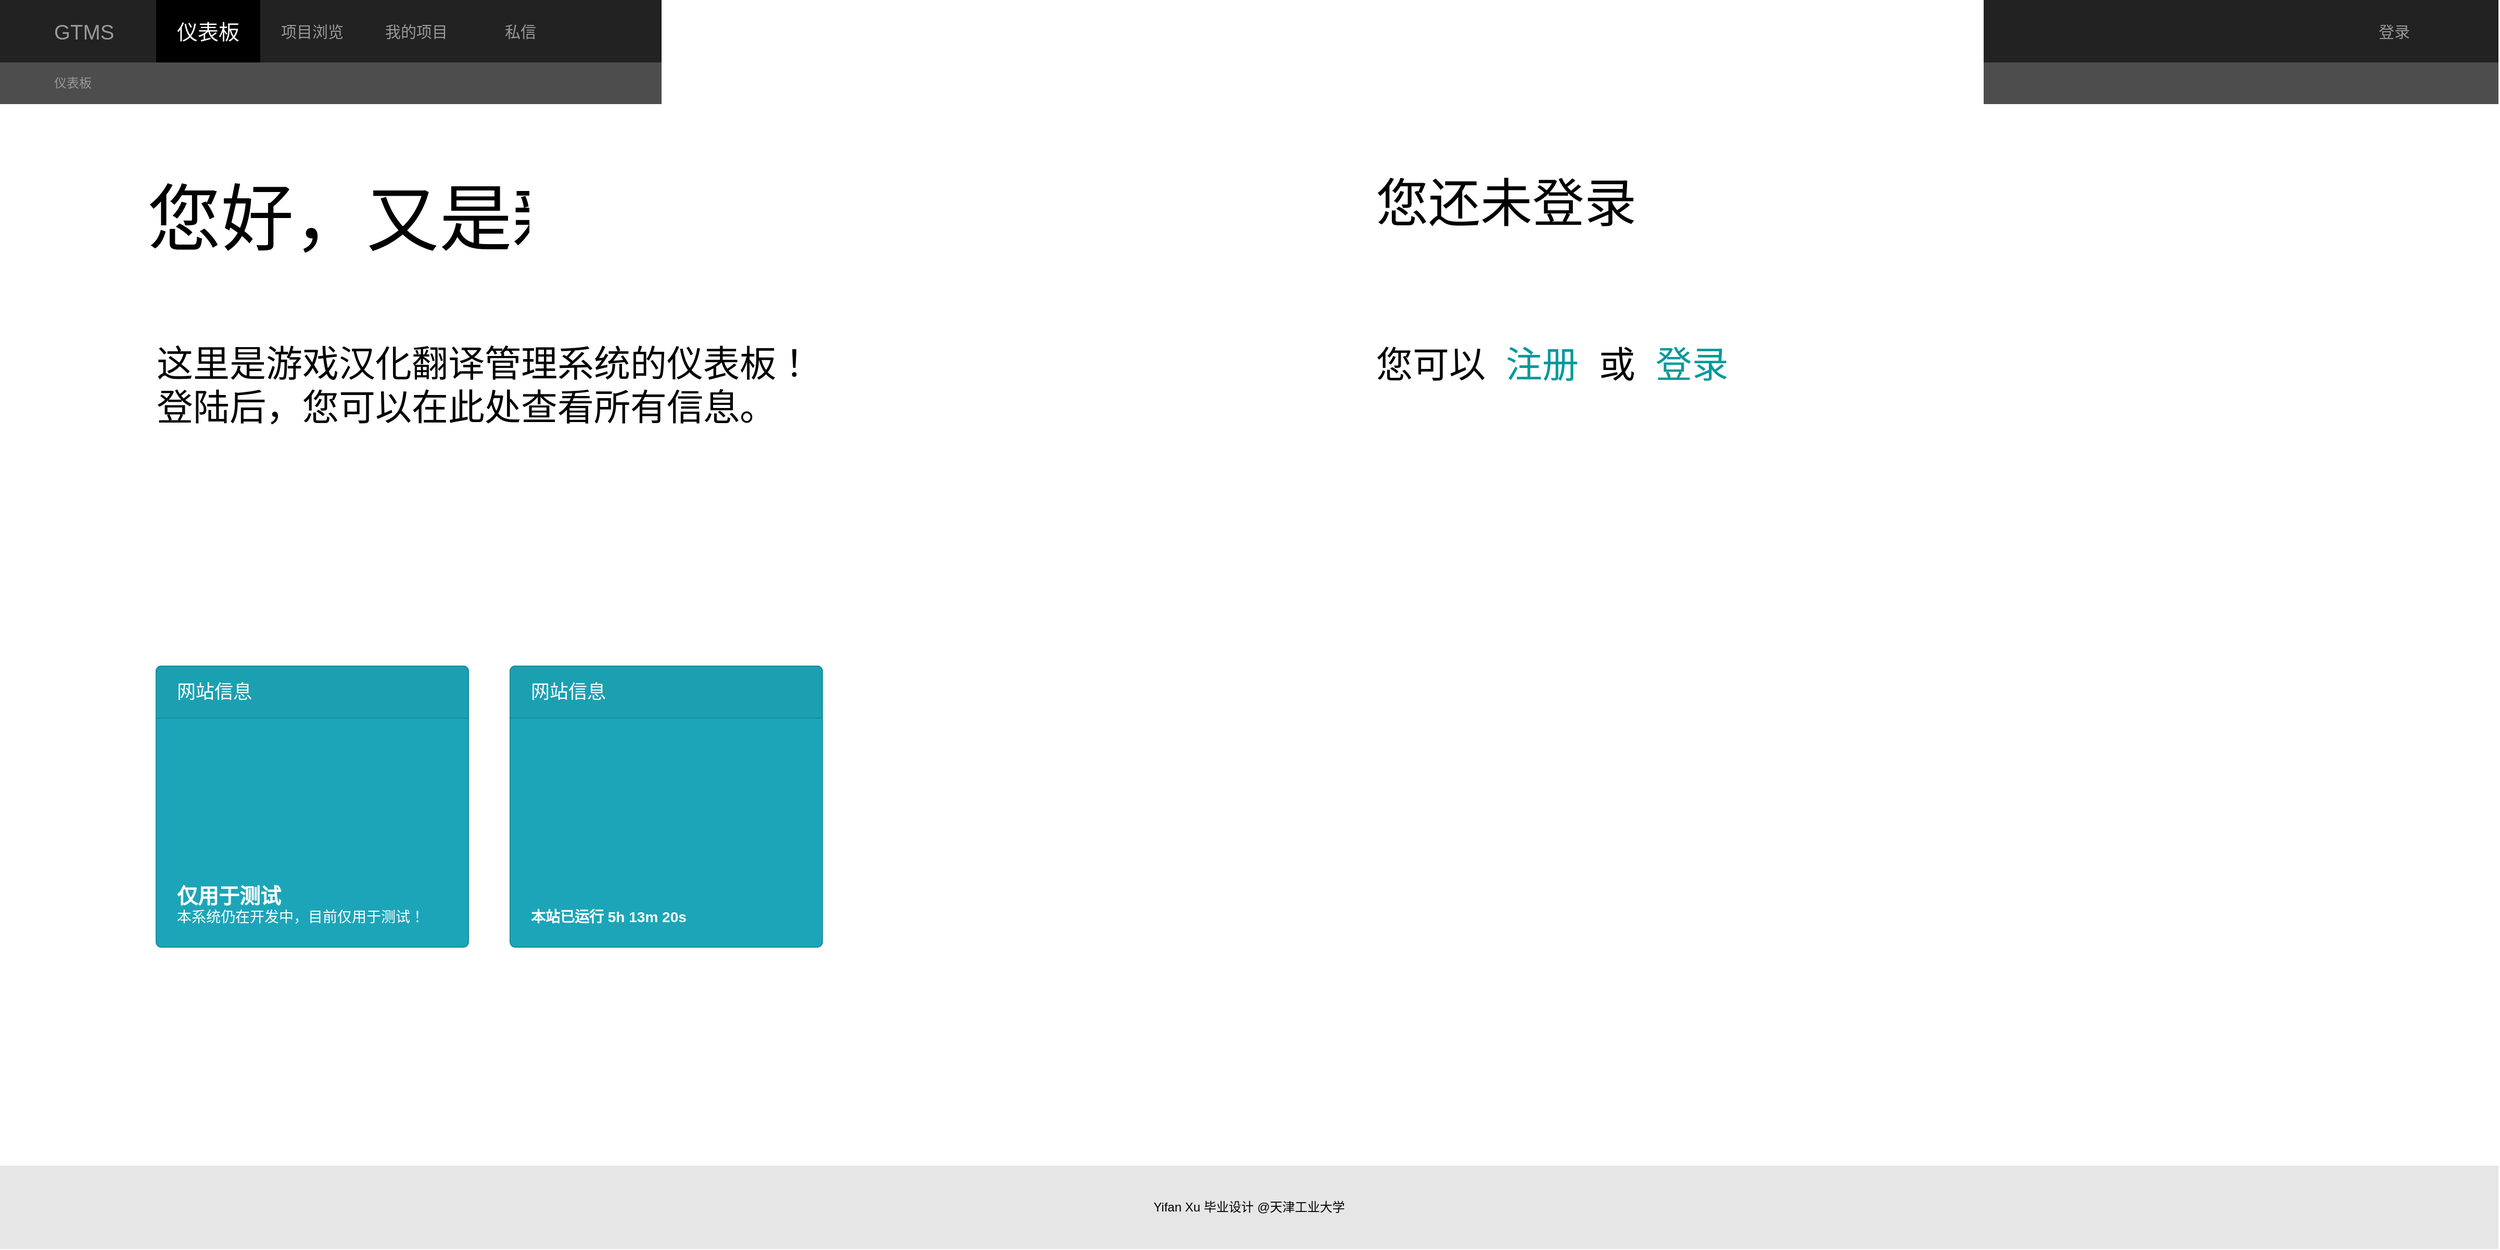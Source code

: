 <mxfile version="24.3.1" type="device">
  <diagram name="Page-1" id="c9db0220-8083-56f3-ca83-edcdcd058819">
    <mxGraphModel dx="2551" dy="1356" grid="1" gridSize="10" guides="1" tooltips="1" connect="1" arrows="1" fold="1" page="1" pageScale="1.5" pageWidth="1600" pageHeight="900" background="none" math="0" shadow="0">
      <root>
        <mxCell id="0" style=";html=1;" />
        <mxCell id="1" style=";html=1;" parent="0" />
        <mxCell id="3d76a8aef4d5c911-1" value="" style="html=1;shadow=0;dashed=0;shape=mxgraph.bootstrap.rect;fillColor=#222222;strokeColor=none;whiteSpace=wrap;rounded=0;fontSize=12;fontColor=#222222;align=center;" parent="1" vertex="1">
          <mxGeometry width="2400.01" height="60" as="geometry" />
        </mxCell>
        <mxCell id="IO1QdCN4fKJddP44S_Fw-7" value="" style="html=1;shadow=0;dashed=0;shape=mxgraph.bootstrap.rect;fillColor=#4D4D4D;strokeColor=none;whiteSpace=wrap;rounded=0;fontSize=12;fontColor=#000000;align=center;" vertex="1" parent="1">
          <mxGeometry y="60" width="2400.01" height="40" as="geometry" />
        </mxCell>
        <mxCell id="IO1QdCN4fKJddP44S_Fw-14" value="仪表板" style="html=1;shadow=0;dashed=0;fillColor=none;strokeColor=none;shape=mxgraph.bootstrap.rect;fontColor=#999999;whiteSpace=wrap;align=left;" vertex="1" parent="1">
          <mxGeometry x="50" y="60" width="100" height="40" as="geometry" />
        </mxCell>
        <mxCell id="IO1QdCN4fKJddP44S_Fw-16" value="Yifan Xu 毕业设计 @天津工业大学 " style="html=1;shadow=0;dashed=0;shape=mxgraph.bootstrap.rect;fillColor=#E6E6E6;strokeColor=none;whiteSpace=wrap;rounded=0;fontSize=12;fontColor=#000000;align=center;" vertex="1" parent="1">
          <mxGeometry y="1120" width="2400.01" height="80" as="geometry" />
        </mxCell>
        <mxCell id="IO1QdCN4fKJddP44S_Fw-34" value="您好，又是新的一天！" style="text;html=1;align=left;verticalAlign=middle;resizable=0;points=[];autosize=1;strokeColor=none;fillColor=none;fontSize=70;" vertex="1" parent="1">
          <mxGeometry x="140" y="160" width="720" height="100" as="geometry" />
        </mxCell>
        <mxCell id="IO1QdCN4fKJddP44S_Fw-43" value="&lt;b&gt;&lt;font style=&quot;font-size: 20px&quot;&gt;仅用于测试&lt;/font&gt;&lt;/b&gt;&lt;br style=&quot;font-size: 14px&quot;&gt;本系统仍在开发中，目前仅用于测试！" style="html=1;shadow=0;dashed=0;shape=mxgraph.bootstrap.rrect;rSize=5;strokeColor=#188C9C;html=1;whiteSpace=wrap;fillColor=#1CA5B8;fontColor=#ffffff;verticalAlign=bottom;align=left;spacing=20;spacingBottom=0;fontSize=14;" vertex="1" parent="1">
          <mxGeometry x="150" y="640" width="300" height="270" as="geometry" />
        </mxCell>
        <mxCell id="IO1QdCN4fKJddP44S_Fw-44" value="网站信息" style="html=1;shadow=0;dashed=0;shape=mxgraph.bootstrap.topButton;rSize=5;perimeter=none;whiteSpace=wrap;fillColor=#1BA0B2;strokeColor=#188C9C;fontColor=#ffffff;resizeWidth=1;fontSize=18;align=left;spacing=20;" vertex="1" parent="IO1QdCN4fKJddP44S_Fw-43">
          <mxGeometry width="300" height="50" relative="1" as="geometry" />
        </mxCell>
        <mxCell id="IO1QdCN4fKJddP44S_Fw-46" value="&lt;b&gt;本站已运行 5h 13m 20s&lt;br&gt;&lt;/b&gt;" style="html=1;shadow=0;dashed=0;shape=mxgraph.bootstrap.rrect;rSize=5;strokeColor=#188C9C;html=1;whiteSpace=wrap;fillColor=#1CA5B8;fontColor=#ffffff;verticalAlign=bottom;align=left;spacing=20;spacingBottom=0;fontSize=14;" vertex="1" parent="1">
          <mxGeometry x="490" y="640" width="300" height="270" as="geometry" />
        </mxCell>
        <mxCell id="IO1QdCN4fKJddP44S_Fw-47" value="网站信息" style="html=1;shadow=0;dashed=0;shape=mxgraph.bootstrap.topButton;rSize=5;perimeter=none;whiteSpace=wrap;fillColor=#1BA0B2;strokeColor=#188C9C;fontColor=#ffffff;resizeWidth=1;fontSize=18;align=left;spacing=20;" vertex="1" parent="IO1QdCN4fKJddP44S_Fw-46">
          <mxGeometry width="300" height="50" relative="1" as="geometry" />
        </mxCell>
        <mxCell id="IO1QdCN4fKJddP44S_Fw-50" value="您还未登录" style="text;html=1;align=left;verticalAlign=middle;resizable=0;points=[];autosize=1;strokeColor=none;fillColor=none;fontSize=50;" vertex="1" parent="1">
          <mxGeometry x="1320" y="160" width="270" height="70" as="geometry" />
        </mxCell>
        <mxCell id="IO1QdCN4fKJddP44S_Fw-51" value="您可以&amp;nbsp; &lt;font color=&quot;#009999&quot;&gt;注册&amp;nbsp; &lt;/font&gt;或&amp;nbsp;&lt;font color=&quot;#009999&quot;&gt; 登录&lt;br&gt;&lt;/font&gt;" style="text;html=1;align=left;verticalAlign=middle;resizable=0;points=[];autosize=1;strokeColor=none;fillColor=none;fontSize=35;" vertex="1" parent="1">
          <mxGeometry x="1320" y="320" width="360" height="60" as="geometry" />
        </mxCell>
        <mxCell id="3d76a8aef4d5c911-2" value="GTMS" style="html=1;shadow=0;dashed=0;fillColor=none;strokeColor=none;shape=mxgraph.bootstrap.rect;fontColor=#999999;fontSize=20;whiteSpace=wrap;align=left;" parent="1" vertex="1">
          <mxGeometry x="50" width="100" height="60" as="geometry" />
        </mxCell>
        <mxCell id="3d76a8aef4d5c911-3" value="&lt;font style=&quot;font-size: 20px;&quot;&gt;仪表板&lt;/font&gt;" style="html=1;shadow=0;dashed=0;shape=mxgraph.bootstrap.rect;fillColor=#000000;strokeColor=none;fontColor=#ffffff;spacingRight=0;whiteSpace=wrap;" parent="1" vertex="1">
          <mxGeometry x="150" width="100" height="60" as="geometry" />
        </mxCell>
        <mxCell id="IO1QdCN4fKJddP44S_Fw-6" value="&lt;font style=&quot;font-size: 15px;&quot;&gt;项目浏览&lt;/font&gt;" style="html=1;shadow=0;dashed=0;fillColor=none;strokeColor=none;shape=mxgraph.bootstrap.rect;fontColor=#999999;whiteSpace=wrap;" vertex="1" parent="1">
          <mxGeometry x="250" width="100" height="60" as="geometry" />
        </mxCell>
        <mxCell id="3d76a8aef4d5c911-7" value="&lt;font style=&quot;font-size: 15px;&quot;&gt;我的项目&lt;/font&gt;" style="html=1;shadow=0;dashed=0;fillColor=none;strokeColor=none;shape=mxgraph.bootstrap.rect;fontColor=#999999;whiteSpace=wrap;" parent="1" vertex="1">
          <mxGeometry x="350" width="100" height="60" as="geometry" />
        </mxCell>
        <mxCell id="IO1QdCN4fKJddP44S_Fw-2" value="&lt;font style=&quot;font-size: 15px;&quot;&gt;私信&lt;/font&gt;" style="html=1;shadow=0;dashed=0;fillColor=none;strokeColor=none;shape=mxgraph.bootstrap.rect;fontColor=#999999;whiteSpace=wrap;" vertex="1" parent="1">
          <mxGeometry x="450" width="100" height="60" as="geometry" />
        </mxCell>
        <mxCell id="IO1QdCN4fKJddP44S_Fw-57" value="登录" style="html=1;shadow=0;dashed=0;fillColor=none;strokeColor=none;shape=mxgraph.bootstrap.rect;fontColor=#999999;whiteSpace=wrap;fontSize=15;" vertex="1" parent="1">
          <mxGeometry x="2250" width="100" height="60" as="geometry" />
        </mxCell>
        <mxCell id="IO1QdCN4fKJddP44S_Fw-58" value="&lt;div&gt;这里是游戏汉化翻译管理系统的仪表板！&lt;/div&gt;&lt;div align=&quot;left&quot;&gt;登陆后，您可以在此处查看所有信息。&lt;/div&gt;" style="text;html=1;align=center;verticalAlign=middle;resizable=0;points=[];autosize=1;strokeColor=none;fillColor=none;fontSize=35;" vertex="1" parent="1">
          <mxGeometry x="140" y="320" width="650" height="100" as="geometry" />
        </mxCell>
      </root>
    </mxGraphModel>
  </diagram>
</mxfile>
